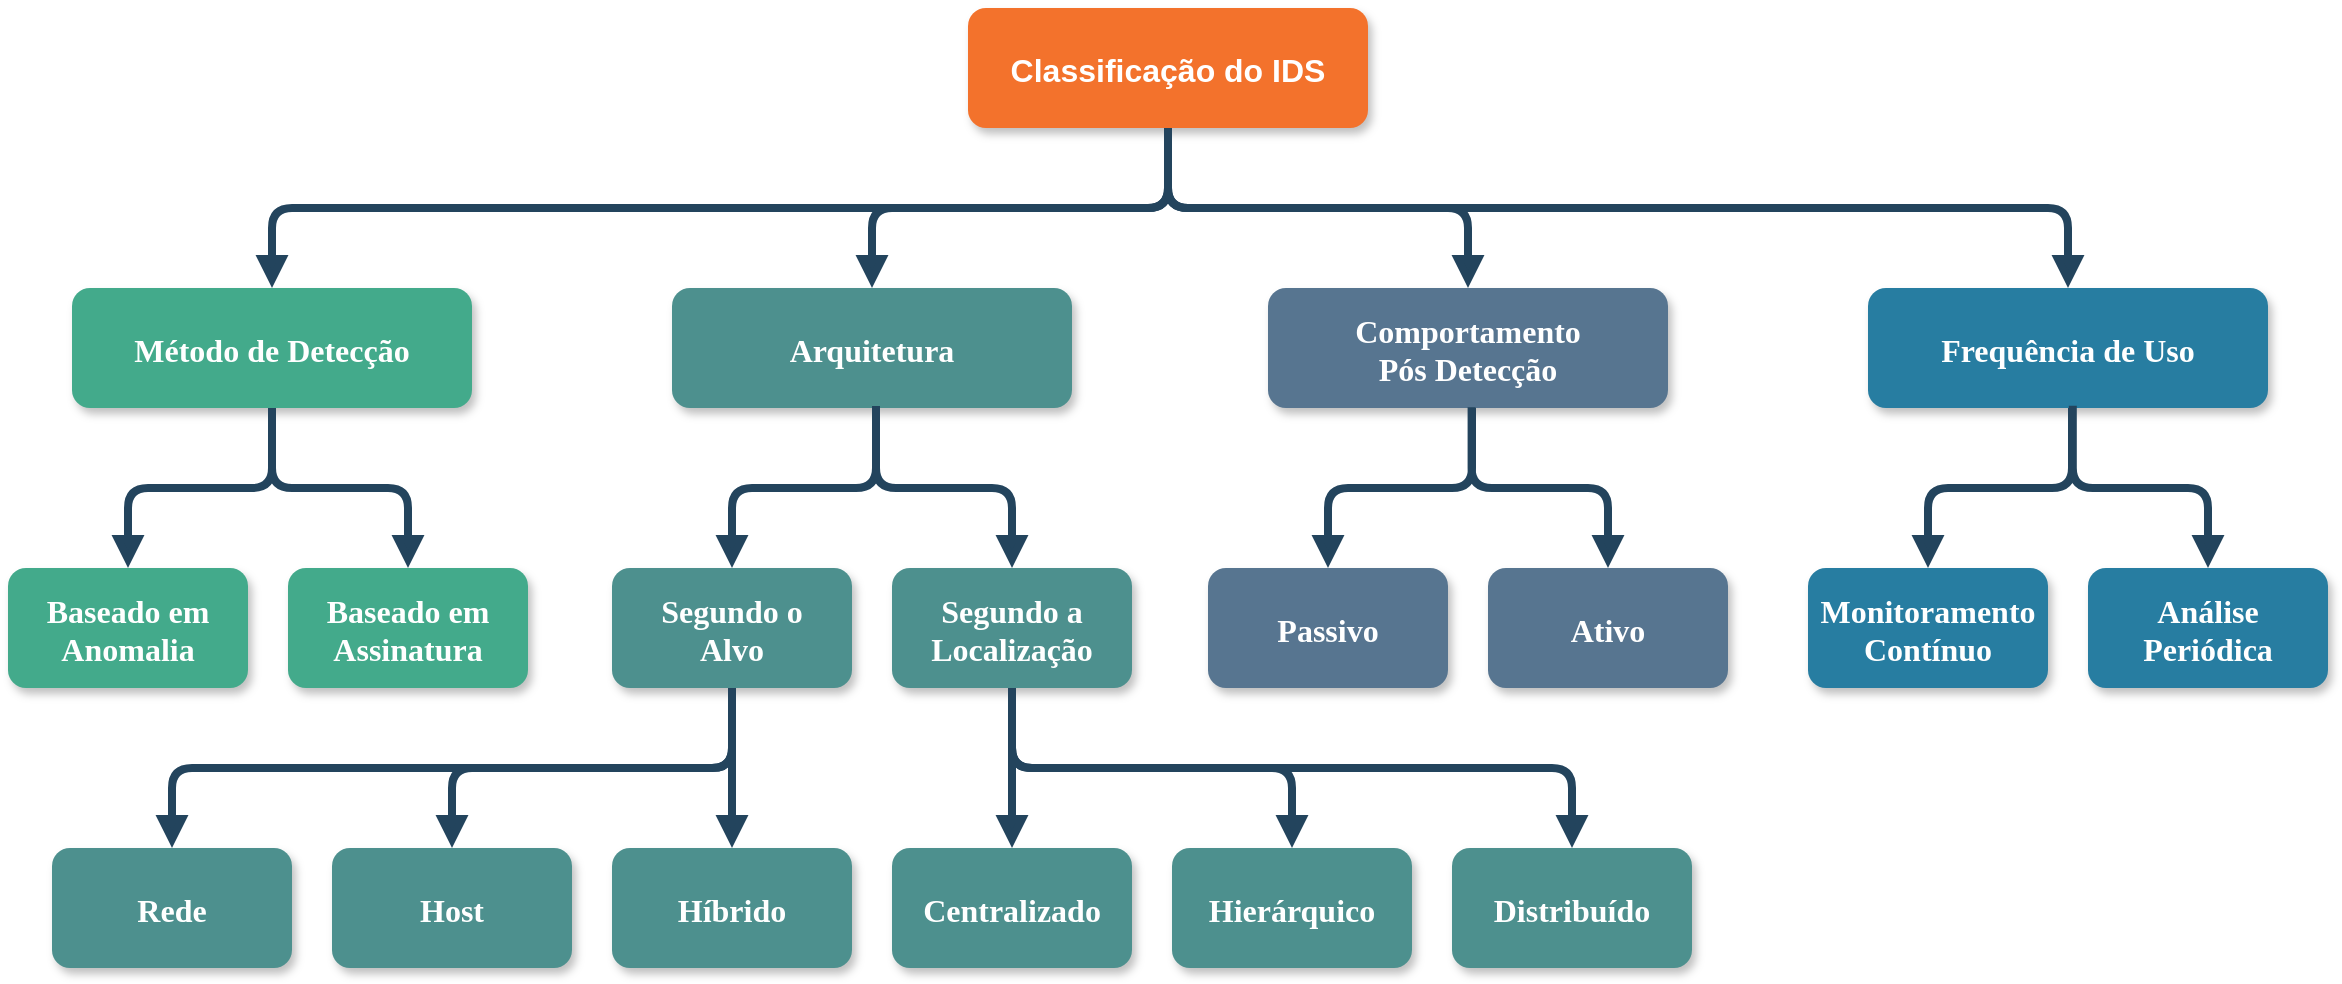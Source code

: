 <mxfile version="21.2.8" type="device">
  <diagram name="Page-1" id="97916047-d0de-89f5-080d-49f4d83e522f">
    <mxGraphModel dx="1509" dy="921" grid="1" gridSize="10" guides="1" tooltips="1" connect="1" arrows="1" fold="1" page="1" pageScale="1.5" pageWidth="1169" pageHeight="827" background="none" math="0" shadow="0">
      <root>
        <mxCell id="0" />
        <mxCell id="1" parent="0" />
        <mxCell id="2" value="Classificação do IDS" style="rounded=1;fillColor=#F3722C;strokeColor=none;shadow=1;gradientColor=none;fontStyle=1;fontColor=#FFFFFF;fontSize=16;" parent="1" vertex="1">
          <mxGeometry x="700" y="340" width="200" height="60" as="geometry" />
        </mxCell>
        <mxCell id="4" value="Método de Detecção" style="rounded=1;fillColor=#43AA8B;strokeColor=none;shadow=1;gradientColor=none;fontStyle=1;fontColor=#FFFFFF;fontSize=16;fontFamily=Garamond;" parent="1" vertex="1">
          <mxGeometry x="252" y="480" width="200" height="60" as="geometry" />
        </mxCell>
        <mxCell id="5" value="Arquitetura" style="rounded=1;fillColor=#4D908E;strokeColor=none;shadow=1;gradientColor=none;fontStyle=1;fontColor=#FFFFFF;fontSize=16;fontFamily=Garamond;" parent="1" vertex="1">
          <mxGeometry x="552" y="480" width="200" height="60" as="geometry" />
        </mxCell>
        <mxCell id="8" value="Baseado em&#xa;Anomalia" style="rounded=1;fillColor=#43AA8B;strokeColor=none;shadow=1;gradientColor=none;fontStyle=1;fontColor=#FFFFFF;fontSize=16;fontFamily=Garamond;" parent="1" vertex="1">
          <mxGeometry x="220" y="620" width="120" height="60" as="geometry" />
        </mxCell>
        <mxCell id="30" value="" style="edgeStyle=elbowEdgeStyle;elbow=vertical;strokeWidth=4;endArrow=block;endFill=1;fontStyle=1;strokeColor=#23445D;exitX=0.5;exitY=1;exitDx=0;exitDy=0;entryX=0.5;entryY=0;entryDx=0;entryDy=0;" parent="1" source="2" target="5" edge="1">
          <mxGeometry x="22" y="165.5" width="100" height="100" as="geometry">
            <mxPoint x="772" y="405.5" as="sourcePoint" />
            <mxPoint x="122" y="165.5" as="targetPoint" />
            <Array as="points">
              <mxPoint x="730" y="440" />
              <mxPoint x="740" y="430" />
            </Array>
          </mxGeometry>
        </mxCell>
        <mxCell id="31" value="" style="edgeStyle=elbowEdgeStyle;elbow=vertical;strokeWidth=4;endArrow=block;endFill=1;fontStyle=1;strokeColor=#23445D;exitX=0.5;exitY=1;exitDx=0;exitDy=0;" parent="1" source="2" target="4" edge="1">
          <mxGeometry x="-28" y="165.5" width="100" height="100" as="geometry">
            <mxPoint x="730" y="380" as="sourcePoint" />
            <mxPoint x="72" y="165.5" as="targetPoint" />
            <Array as="points">
              <mxPoint x="720" y="440" />
              <mxPoint x="560" y="430" />
            </Array>
          </mxGeometry>
        </mxCell>
        <mxCell id="32" value="" style="edgeStyle=elbowEdgeStyle;elbow=vertical;strokeWidth=4;endArrow=block;endFill=1;fontStyle=1;strokeColor=#23445D;exitX=0.5;exitY=1;exitDx=0;exitDy=0;entryX=0.5;entryY=0;entryDx=0;entryDy=0;" parent="1" source="2" target="ImjoIzy9xhgqg5h26d38-69" edge="1">
          <mxGeometry x="22" y="165.5" width="100" height="100" as="geometry">
            <mxPoint x="772" y="405.5" as="sourcePoint" />
            <mxPoint x="942.5" y="455.5" as="targetPoint" />
            <Array as="points">
              <mxPoint x="920" y="440" />
              <mxPoint x="870" y="430" />
            </Array>
          </mxGeometry>
        </mxCell>
        <mxCell id="ImjoIzy9xhgqg5h26d38-56" value="Frequência de Uso" style="rounded=1;fillColor=#277DA1;strokeColor=none;shadow=1;gradientColor=none;fontStyle=1;fontColor=#FFFFFF;fontSize=16;fontFamily=Garamond;" vertex="1" parent="1">
          <mxGeometry x="1150" y="480" width="200" height="60" as="geometry" />
        </mxCell>
        <mxCell id="ImjoIzy9xhgqg5h26d38-57" value="" style="edgeStyle=elbowEdgeStyle;elbow=vertical;strokeWidth=4;endArrow=block;endFill=1;fontStyle=1;strokeColor=#23445D;exitX=0.5;exitY=1;exitDx=0;exitDy=0;entryX=0.5;entryY=0;entryDx=0;entryDy=0;" edge="1" target="ImjoIzy9xhgqg5h26d38-56" parent="1" source="2">
          <mxGeometry x="260" y="165.5" width="100" height="100" as="geometry">
            <mxPoint x="1010" y="380" as="sourcePoint" />
            <mxPoint x="360" y="165.5" as="targetPoint" />
            <Array as="points">
              <mxPoint x="900" y="440" />
              <mxPoint x="1108" y="430" />
            </Array>
          </mxGeometry>
        </mxCell>
        <mxCell id="ImjoIzy9xhgqg5h26d38-60" value="Baseado em&#xa;Assinatura" style="rounded=1;fillColor=#43AA8B;strokeColor=none;shadow=1;gradientColor=none;fontStyle=1;fontColor=#FFFFFF;fontSize=16;fontFamily=Garamond;" vertex="1" parent="1">
          <mxGeometry x="360" y="620" width="120" height="60" as="geometry" />
        </mxCell>
        <mxCell id="ImjoIzy9xhgqg5h26d38-63" value="Segundo o&#xa;Alvo" style="rounded=1;fillColor=#4D908E;strokeColor=none;shadow=1;gradientColor=none;fontStyle=1;fontColor=#FFFFFF;fontSize=16;fontFamily=Garamond;" vertex="1" parent="1">
          <mxGeometry x="522" y="620" width="120" height="60" as="geometry" />
        </mxCell>
        <mxCell id="ImjoIzy9xhgqg5h26d38-64" value="Segundo a&#xa;Localização" style="rounded=1;fillColor=#4D908E;strokeColor=none;shadow=1;gradientColor=none;fontStyle=1;fontColor=#FFFFFF;fontSize=16;fontFamily=Garamond;" vertex="1" parent="1">
          <mxGeometry x="662" y="620" width="120" height="60" as="geometry" />
        </mxCell>
        <mxCell id="ImjoIzy9xhgqg5h26d38-65" value="Passivo" style="rounded=1;fillColor=#577590;strokeColor=none;shadow=1;gradientColor=none;fontStyle=1;fontColor=#FFFFFF;fontSize=16;fontFamily=Garamond;" vertex="1" parent="1">
          <mxGeometry x="820" y="620" width="120" height="60" as="geometry" />
        </mxCell>
        <mxCell id="ImjoIzy9xhgqg5h26d38-66" value="Ativo" style="rounded=1;fillColor=#577590;strokeColor=none;shadow=1;gradientColor=none;fontStyle=1;fontColor=#FFFFFF;fontSize=16;fontFamily=Garamond;" vertex="1" parent="1">
          <mxGeometry x="960" y="620" width="120" height="60" as="geometry" />
        </mxCell>
        <mxCell id="ImjoIzy9xhgqg5h26d38-67" value="Monitoramento&#xa;Contínuo" style="rounded=1;fillColor=#277DA1;strokeColor=none;shadow=1;gradientColor=none;fontStyle=1;fontColor=#FFFFFF;fontSize=16;fontFamily=Garamond;" vertex="1" parent="1">
          <mxGeometry x="1120" y="620" width="120" height="60" as="geometry" />
        </mxCell>
        <mxCell id="ImjoIzy9xhgqg5h26d38-68" value="Análise&#xa;Periódica" style="rounded=1;fillColor=#277DA1;strokeColor=none;shadow=1;gradientColor=none;fontStyle=1;fontColor=#FFFFFF;fontSize=16;fontFamily=Garamond;" vertex="1" parent="1">
          <mxGeometry x="1260" y="620" width="120" height="60" as="geometry" />
        </mxCell>
        <mxCell id="ImjoIzy9xhgqg5h26d38-69" value="Comportamento&#xa;Pós Detecção" style="rounded=1;fillColor=#577590;strokeColor=none;shadow=1;gradientColor=none;fontStyle=1;fontColor=#FFFFFF;fontSize=16;fontFamily=Garamond;" vertex="1" parent="1">
          <mxGeometry x="850" y="480" width="200" height="60" as="geometry" />
        </mxCell>
        <mxCell id="ImjoIzy9xhgqg5h26d38-70" value="" style="edgeStyle=elbowEdgeStyle;elbow=vertical;strokeWidth=4;endArrow=block;endFill=1;fontStyle=1;strokeColor=#23445D;exitX=0.5;exitY=1;exitDx=0;exitDy=0;entryX=0.5;entryY=0;entryDx=0;entryDy=0;fontFamily=Garamond;" edge="1" parent="1" source="4" target="8">
          <mxGeometry x="-630" y="284" width="100" height="100" as="geometry">
            <mxPoint x="198" y="508.5" as="sourcePoint" />
            <mxPoint x="-250" y="574.5" as="targetPoint" />
            <Array as="points">
              <mxPoint x="330" y="580" />
              <mxPoint x="330" y="564.5" />
              <mxPoint x="240" y="554.5" />
            </Array>
          </mxGeometry>
        </mxCell>
        <mxCell id="ImjoIzy9xhgqg5h26d38-71" value="" style="edgeStyle=elbowEdgeStyle;elbow=vertical;strokeWidth=4;endArrow=block;endFill=1;fontStyle=1;strokeColor=#23445D;exitX=0.5;exitY=1;exitDx=0;exitDy=0;entryX=0.5;entryY=0;entryDx=0;entryDy=0;fontFamily=Garamond;" edge="1" parent="1" source="4" target="ImjoIzy9xhgqg5h26d38-60">
          <mxGeometry x="380" y="100" width="100" height="100" as="geometry">
            <mxPoint x="920" y="324.5" as="sourcePoint" />
            <mxPoint x="1370" y="390.5" as="targetPoint" />
            <Array as="points">
              <mxPoint x="400" y="580" />
              <mxPoint x="390" y="564.5" />
            </Array>
          </mxGeometry>
        </mxCell>
        <mxCell id="ImjoIzy9xhgqg5h26d38-72" value="" style="edgeStyle=elbowEdgeStyle;elbow=vertical;strokeWidth=4;endArrow=block;endFill=1;fontStyle=1;strokeColor=#23445D;exitX=0.5;exitY=1;exitDx=0;exitDy=0;entryX=0.5;entryY=0;entryDx=0;entryDy=0;fontFamily=Garamond;" edge="1" parent="1" target="ImjoIzy9xhgqg5h26d38-63">
          <mxGeometry x="-328" y="283.5" width="100" height="100" as="geometry">
            <mxPoint x="654" y="540" as="sourcePoint" />
            <mxPoint x="582" y="594.5" as="targetPoint" />
            <Array as="points">
              <mxPoint x="630" y="580" />
              <mxPoint x="632" y="564" />
              <mxPoint x="542" y="554" />
            </Array>
          </mxGeometry>
        </mxCell>
        <mxCell id="ImjoIzy9xhgqg5h26d38-73" value="" style="edgeStyle=elbowEdgeStyle;elbow=vertical;strokeWidth=4;endArrow=block;endFill=1;fontStyle=1;strokeColor=#23445D;exitX=0.51;exitY=0.984;exitDx=0;exitDy=0;entryX=0.5;entryY=0;entryDx=0;entryDy=0;exitPerimeter=0;fontFamily=Garamond;" edge="1" parent="1" source="5" target="ImjoIzy9xhgqg5h26d38-64">
          <mxGeometry x="682" y="99.5" width="100" height="100" as="geometry">
            <mxPoint x="654" y="540" as="sourcePoint" />
            <mxPoint x="722" y="594" as="targetPoint" />
            <Array as="points">
              <mxPoint x="680" y="580" />
            </Array>
          </mxGeometry>
        </mxCell>
        <mxCell id="ImjoIzy9xhgqg5h26d38-75" value="" style="edgeStyle=elbowEdgeStyle;elbow=vertical;strokeWidth=4;endArrow=block;endFill=1;fontStyle=1;strokeColor=#23445D;exitX=0.5;exitY=1;exitDx=0;exitDy=0;entryX=0.5;entryY=0;entryDx=0;entryDy=0;fontFamily=Garamond;" edge="1" parent="1" target="ImjoIzy9xhgqg5h26d38-65">
          <mxGeometry x="-30" y="283.5" width="100" height="100" as="geometry">
            <mxPoint x="952" y="540" as="sourcePoint" />
            <mxPoint x="880" y="594" as="targetPoint" />
            <Array as="points">
              <mxPoint x="900" y="580" />
              <mxPoint x="930" y="564" />
              <mxPoint x="840" y="554" />
            </Array>
          </mxGeometry>
        </mxCell>
        <mxCell id="ImjoIzy9xhgqg5h26d38-76" value="" style="edgeStyle=elbowEdgeStyle;elbow=vertical;strokeWidth=4;endArrow=block;endFill=1;fontStyle=1;strokeColor=#23445D;exitX=0.509;exitY=0.994;exitDx=0;exitDy=0;entryX=0.5;entryY=0;entryDx=0;entryDy=0;exitPerimeter=0;fontFamily=Garamond;" edge="1" parent="1" source="ImjoIzy9xhgqg5h26d38-69" target="ImjoIzy9xhgqg5h26d38-66">
          <mxGeometry x="980" y="99.5" width="100" height="100" as="geometry">
            <mxPoint x="952" y="540" as="sourcePoint" />
            <mxPoint x="1020" y="594" as="targetPoint" />
            <Array as="points">
              <mxPoint x="980" y="580" />
            </Array>
          </mxGeometry>
        </mxCell>
        <mxCell id="ImjoIzy9xhgqg5h26d38-78" value="" style="edgeStyle=elbowEdgeStyle;elbow=vertical;strokeWidth=4;endArrow=block;endFill=1;fontStyle=1;strokeColor=#23445D;exitX=0.5;exitY=1;exitDx=0;exitDy=0;entryX=0.5;entryY=0;entryDx=0;entryDy=0;fontFamily=Garamond;" edge="1" parent="1" target="ImjoIzy9xhgqg5h26d38-67">
          <mxGeometry x="270" y="283.5" width="100" height="100" as="geometry">
            <mxPoint x="1252" y="540" as="sourcePoint" />
            <mxPoint x="1180" y="594" as="targetPoint" />
            <Array as="points">
              <mxPoint x="1230" y="580" />
              <mxPoint x="1230" y="564" />
              <mxPoint x="1140" y="554" />
            </Array>
          </mxGeometry>
        </mxCell>
        <mxCell id="ImjoIzy9xhgqg5h26d38-79" value="" style="edgeStyle=elbowEdgeStyle;elbow=vertical;strokeWidth=4;endArrow=block;endFill=1;fontStyle=1;strokeColor=#23445D;exitX=0.512;exitY=0.982;exitDx=0;exitDy=0;entryX=0.5;entryY=0;entryDx=0;entryDy=0;exitPerimeter=0;fontFamily=Garamond;" edge="1" parent="1" source="ImjoIzy9xhgqg5h26d38-56" target="ImjoIzy9xhgqg5h26d38-68">
          <mxGeometry x="1280" y="99.5" width="100" height="100" as="geometry">
            <mxPoint x="1252" y="540" as="sourcePoint" />
            <mxPoint x="1320" y="594" as="targetPoint" />
            <Array as="points">
              <mxPoint x="1280" y="580" />
            </Array>
          </mxGeometry>
        </mxCell>
        <mxCell id="ImjoIzy9xhgqg5h26d38-83" value="Host" style="rounded=1;fillColor=#4D908E;strokeColor=none;shadow=1;gradientColor=none;fontStyle=1;fontColor=#FFFFFF;fontSize=16;fontFamily=Garamond;" vertex="1" parent="1">
          <mxGeometry x="382" y="760" width="120" height="60" as="geometry" />
        </mxCell>
        <mxCell id="ImjoIzy9xhgqg5h26d38-84" value="Rede" style="rounded=1;fillColor=#4D908E;strokeColor=none;shadow=1;gradientColor=none;fontStyle=1;fontColor=#FFFFFF;fontSize=16;fontFamily=Garamond;" vertex="1" parent="1">
          <mxGeometry x="242" y="760" width="120" height="60" as="geometry" />
        </mxCell>
        <mxCell id="ImjoIzy9xhgqg5h26d38-85" value="Híbrido" style="rounded=1;fillColor=#4D908E;strokeColor=none;shadow=1;gradientColor=none;fontStyle=1;fontColor=#FFFFFF;fontSize=16;fontFamily=Garamond;" vertex="1" parent="1">
          <mxGeometry x="522" y="760" width="120" height="60" as="geometry" />
        </mxCell>
        <mxCell id="ImjoIzy9xhgqg5h26d38-86" value="" style="edgeStyle=elbowEdgeStyle;elbow=vertical;strokeWidth=4;endArrow=block;endFill=1;fontStyle=1;strokeColor=#23445D;exitX=0.5;exitY=1;exitDx=0;exitDy=0;entryX=0.5;entryY=0;entryDx=0;entryDy=0;fontFamily=Garamond;" edge="1" parent="1" source="ImjoIzy9xhgqg5h26d38-63" target="ImjoIzy9xhgqg5h26d38-84">
          <mxGeometry x="-282" y="493.5" width="100" height="100" as="geometry">
            <mxPoint x="700" y="750" as="sourcePoint" />
            <mxPoint x="628" y="804.5" as="targetPoint" />
            <Array as="points">
              <mxPoint x="380" y="720" />
              <mxPoint x="380" y="710" />
              <mxPoint x="510" y="700" />
              <mxPoint x="340" y="710" />
              <mxPoint x="588" y="764" />
            </Array>
          </mxGeometry>
        </mxCell>
        <mxCell id="ImjoIzy9xhgqg5h26d38-87" value="" style="edgeStyle=elbowEdgeStyle;elbow=vertical;strokeWidth=4;endArrow=block;endFill=1;fontStyle=1;strokeColor=#23445D;exitX=0.5;exitY=1;exitDx=0;exitDy=0;entryX=0.5;entryY=0;entryDx=0;entryDy=0;fontFamily=Garamond;" edge="1" parent="1" source="ImjoIzy9xhgqg5h26d38-63" target="ImjoIzy9xhgqg5h26d38-83">
          <mxGeometry x="-94" y="553.5" width="100" height="100" as="geometry">
            <mxPoint x="770" y="740" as="sourcePoint" />
            <mxPoint x="490" y="800" as="targetPoint" />
            <Array as="points">
              <mxPoint x="540" y="720" />
              <mxPoint x="490" y="710" />
              <mxPoint x="520" y="710" />
              <mxPoint x="698" y="760" />
              <mxPoint x="528" y="770" />
              <mxPoint x="776" y="824" />
            </Array>
          </mxGeometry>
        </mxCell>
        <mxCell id="ImjoIzy9xhgqg5h26d38-88" value="" style="edgeStyle=elbowEdgeStyle;elbow=vertical;strokeWidth=4;endArrow=block;endFill=1;fontStyle=1;strokeColor=#23445D;exitX=0.5;exitY=1;exitDx=0;exitDy=0;entryX=0.5;entryY=0;entryDx=0;entryDy=0;fontFamily=Garamond;" edge="1" parent="1" source="ImjoIzy9xhgqg5h26d38-63" target="ImjoIzy9xhgqg5h26d38-85">
          <mxGeometry x="-244" y="513.5" width="100" height="100" as="geometry">
            <mxPoint x="620" y="700" as="sourcePoint" />
            <mxPoint x="340" y="760" as="targetPoint" />
            <Array as="points">
              <mxPoint x="570" y="700" />
              <mxPoint x="548" y="720" />
              <mxPoint x="378" y="730" />
              <mxPoint x="626" y="784" />
            </Array>
          </mxGeometry>
        </mxCell>
        <mxCell id="ImjoIzy9xhgqg5h26d38-89" value="Hierárquico" style="rounded=1;fillColor=#4D908E;strokeColor=none;shadow=1;gradientColor=none;fontStyle=1;fontColor=#FFFFFF;fontSize=16;fontFamily=Garamond;" vertex="1" parent="1">
          <mxGeometry x="802" y="760" width="120" height="60" as="geometry" />
        </mxCell>
        <mxCell id="ImjoIzy9xhgqg5h26d38-90" value="Centralizado" style="rounded=1;fillColor=#4D908E;strokeColor=none;shadow=1;gradientColor=none;fontStyle=1;fontColor=#FFFFFF;fontSize=16;fontFamily=Garamond;" vertex="1" parent="1">
          <mxGeometry x="662" y="760" width="120" height="60" as="geometry" />
        </mxCell>
        <mxCell id="ImjoIzy9xhgqg5h26d38-91" value="Distribuído" style="rounded=1;fillColor=#4D908E;strokeColor=none;shadow=1;gradientColor=none;fontStyle=1;fontColor=#FFFFFF;fontSize=16;fontFamily=Garamond;" vertex="1" parent="1">
          <mxGeometry x="942" y="760" width="120" height="60" as="geometry" />
        </mxCell>
        <mxCell id="ImjoIzy9xhgqg5h26d38-92" value="" style="edgeStyle=elbowEdgeStyle;elbow=vertical;strokeWidth=4;endArrow=block;endFill=1;fontStyle=1;strokeColor=#23445D;entryX=0.5;entryY=0;entryDx=0;entryDy=0;exitX=0.5;exitY=1;exitDx=0;exitDy=0;fontFamily=Garamond;" edge="1" parent="1" source="ImjoIzy9xhgqg5h26d38-64" target="ImjoIzy9xhgqg5h26d38-91">
          <mxGeometry x="8" y="503.5" width="100" height="100" as="geometry">
            <mxPoint x="720" y="690" as="sourcePoint" />
            <mxPoint x="592" y="750" as="targetPoint" />
            <Array as="points">
              <mxPoint x="860" y="720" />
              <mxPoint x="670" y="720" />
              <mxPoint x="800" y="710" />
              <mxPoint x="630" y="720" />
              <mxPoint x="878" y="774" />
            </Array>
          </mxGeometry>
        </mxCell>
        <mxCell id="ImjoIzy9xhgqg5h26d38-93" value="" style="edgeStyle=elbowEdgeStyle;elbow=vertical;strokeWidth=4;endArrow=block;endFill=1;fontStyle=1;strokeColor=#23445D;entryX=0.5;entryY=0;entryDx=0;entryDy=0;exitX=0.5;exitY=1;exitDx=0;exitDy=0;fontFamily=Garamond;" edge="1" parent="1" source="ImjoIzy9xhgqg5h26d38-64" target="ImjoIzy9xhgqg5h26d38-89">
          <mxGeometry x="196" y="563.5" width="100" height="100" as="geometry">
            <mxPoint x="720" y="680" as="sourcePoint" />
            <mxPoint x="732" y="750" as="targetPoint" />
            <Array as="points">
              <mxPoint x="800" y="720" />
              <mxPoint x="988" y="770" />
              <mxPoint x="818" y="780" />
              <mxPoint x="1066" y="834" />
            </Array>
          </mxGeometry>
        </mxCell>
        <mxCell id="ImjoIzy9xhgqg5h26d38-94" value="" style="edgeStyle=elbowEdgeStyle;elbow=vertical;strokeWidth=4;endArrow=block;endFill=1;fontStyle=1;strokeColor=#23445D;exitX=0.5;exitY=1;exitDx=0;exitDy=0;entryX=0.5;entryY=0;entryDx=0;entryDy=0;fontFamily=Garamond;" edge="1" parent="1" source="ImjoIzy9xhgqg5h26d38-64" target="ImjoIzy9xhgqg5h26d38-90">
          <mxGeometry x="46" y="523.5" width="100" height="100" as="geometry">
            <mxPoint x="872" y="690" as="sourcePoint" />
            <mxPoint x="872" y="750" as="targetPoint" />
            <Array as="points">
              <mxPoint x="720" y="710" />
              <mxPoint x="860" y="710" />
              <mxPoint x="838" y="730" />
              <mxPoint x="668" y="740" />
              <mxPoint x="916" y="794" />
            </Array>
          </mxGeometry>
        </mxCell>
      </root>
    </mxGraphModel>
  </diagram>
</mxfile>
